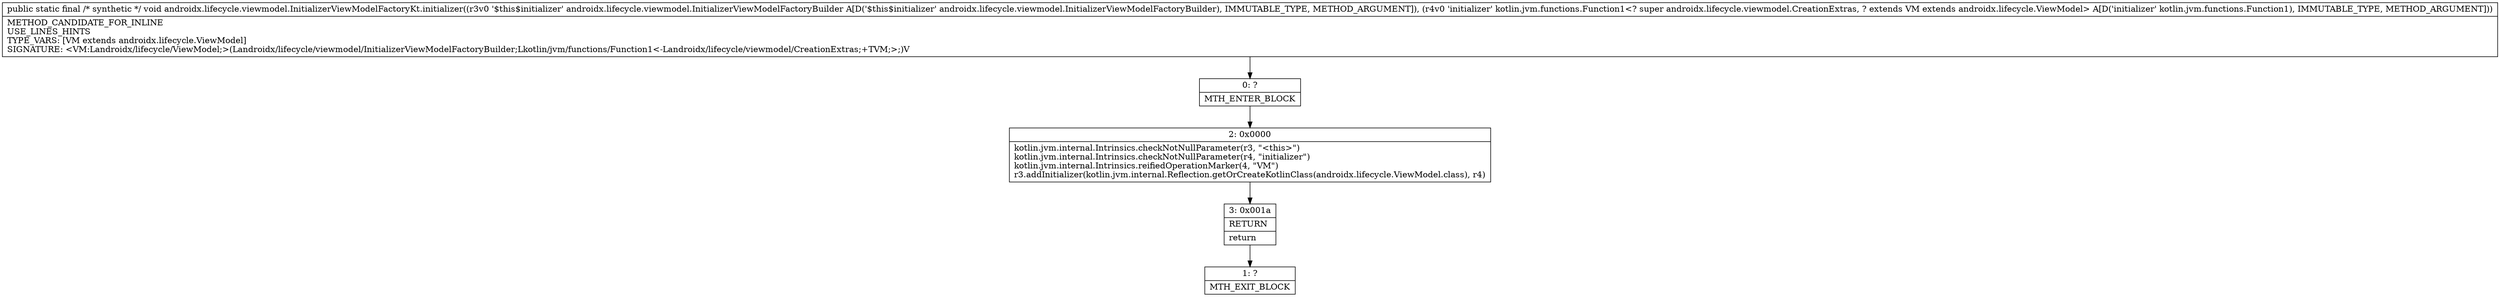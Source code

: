 digraph "CFG forandroidx.lifecycle.viewmodel.InitializerViewModelFactoryKt.initializer(Landroidx\/lifecycle\/viewmodel\/InitializerViewModelFactoryBuilder;Lkotlin\/jvm\/functions\/Function1;)V" {
Node_0 [shape=record,label="{0\:\ ?|MTH_ENTER_BLOCK\l}"];
Node_2 [shape=record,label="{2\:\ 0x0000|kotlin.jvm.internal.Intrinsics.checkNotNullParameter(r3, \"\<this\>\")\lkotlin.jvm.internal.Intrinsics.checkNotNullParameter(r4, \"initializer\")\lkotlin.jvm.internal.Intrinsics.reifiedOperationMarker(4, \"VM\")\lr3.addInitializer(kotlin.jvm.internal.Reflection.getOrCreateKotlinClass(androidx.lifecycle.ViewModel.class), r4)\l}"];
Node_3 [shape=record,label="{3\:\ 0x001a|RETURN\l|return\l}"];
Node_1 [shape=record,label="{1\:\ ?|MTH_EXIT_BLOCK\l}"];
MethodNode[shape=record,label="{public static final \/* synthetic *\/ void androidx.lifecycle.viewmodel.InitializerViewModelFactoryKt.initializer((r3v0 '$this$initializer' androidx.lifecycle.viewmodel.InitializerViewModelFactoryBuilder A[D('$this$initializer' androidx.lifecycle.viewmodel.InitializerViewModelFactoryBuilder), IMMUTABLE_TYPE, METHOD_ARGUMENT]), (r4v0 'initializer' kotlin.jvm.functions.Function1\<? super androidx.lifecycle.viewmodel.CreationExtras, ? extends VM extends androidx.lifecycle.ViewModel\> A[D('initializer' kotlin.jvm.functions.Function1), IMMUTABLE_TYPE, METHOD_ARGUMENT]))  | METHOD_CANDIDATE_FOR_INLINE\lUSE_LINES_HINTS\lTYPE_VARS: [VM extends androidx.lifecycle.ViewModel]\lSIGNATURE: \<VM:Landroidx\/lifecycle\/ViewModel;\>(Landroidx\/lifecycle\/viewmodel\/InitializerViewModelFactoryBuilder;Lkotlin\/jvm\/functions\/Function1\<\-Landroidx\/lifecycle\/viewmodel\/CreationExtras;+TVM;\>;)V\l}"];
MethodNode -> Node_0;Node_0 -> Node_2;
Node_2 -> Node_3;
Node_3 -> Node_1;
}

